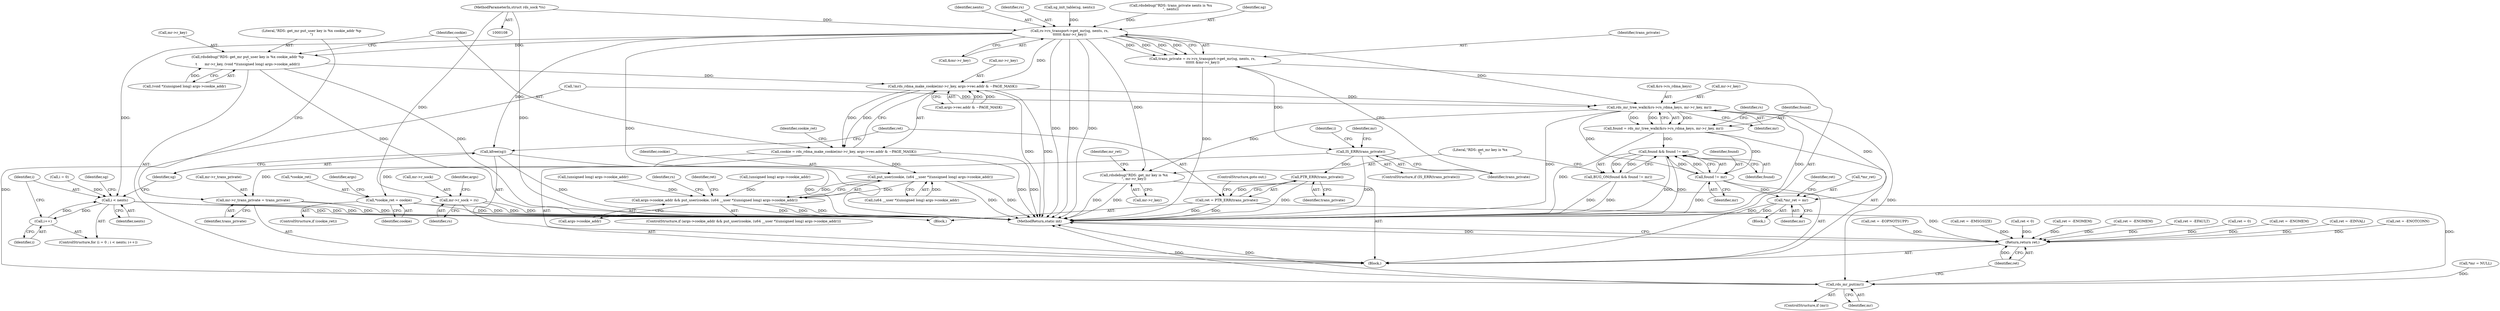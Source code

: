 digraph "0_linux_f3069c6d33f6ae63a1668737bc78aaaa51bff7ca@pointer" {
"1000109" [label="(MethodParameterIn,struct rds_sock *rs)"];
"1000254" [label="(Call,mr->r_sock = rs)"];
"1000358" [label="(Call,rs->rs_transport->get_mr(sg, nents, rs,\n\t\t\t\t\t\t &mr->r_key))"];
"1000356" [label="(Call,trans_private = rs->rs_transport->get_mr(sg, nents, rs,\n\t\t\t\t\t\t &mr->r_key))"];
"1000367" [label="(Call,IS_ERR(trans_private))"];
"1000389" [label="(Call,PTR_ERR(trans_private))"];
"1000387" [label="(Call,ret = PTR_ERR(trans_private))"];
"1000504" [label="(Return,return ret;)"];
"1000392" [label="(Call,mr->r_trans_private = trans_private)"];
"1000374" [label="(Call,i < nents)"];
"1000377" [label="(Call,i++)"];
"1000385" [label="(Call,kfree(sg))"];
"1000397" [label="(Call,rdsdebug(\"RDS: get_mr put_user key is %x cookie_addr %p\n\",\n\t       mr->r_key, (void *)(unsigned long) args->cookie_addr))"];
"1000411" [label="(Call,rds_rdma_make_cookie(mr->r_key, args->vec.addr & ~PAGE_MASK))"];
"1000409" [label="(Call,cookie = rds_rdma_make_cookie(mr->r_key, args->vec.addr & ~PAGE_MASK))"];
"1000424" [label="(Call,*cookie_ret = cookie)"];
"1000433" [label="(Call,put_user(cookie, (u64 __user *)(unsigned long) args->cookie_addr))"];
"1000429" [label="(Call,args->cookie_addr && put_user(cookie, (u64 __user *)(unsigned long) args->cookie_addr))"];
"1000456" [label="(Call,rds_mr_tree_walk(&rs->rs_rdma_keys, mr->r_key, mr))"];
"1000454" [label="(Call,found = rds_mr_tree_walk(&rs->rs_rdma_keys, mr->r_key, mr))"];
"1000472" [label="(Call,found && found != mr)"];
"1000471" [label="(Call,BUG_ON(found && found != mr))"];
"1000474" [label="(Call,found != mr)"];
"1000490" [label="(Call,*mr_ret = mr)"];
"1000502" [label="(Call,rds_mr_put(mr))"];
"1000477" [label="(Call,rdsdebug(\"RDS: get_mr key is %x\n\", mr->r_key))"];
"1000430" [label="(Call,args->cookie_addr)"];
"1000173" [label="(Call,ret = -EINVAL)"];
"1000433" [label="(Call,put_user(cookie, (u64 __user *)(unsigned long) args->cookie_addr))"];
"1000143" [label="(Call,ret = -ENOTCONN)"];
"1000383" [label="(Identifier,sg)"];
"1000505" [label="(Identifier,ret)"];
"1000156" [label="(Call,ret = -EOPNOTSUPP)"];
"1000366" [label="(ControlStructure,if (IS_ERR(trans_private)))"];
"1000404" [label="(Call,(unsigned long) args->cookie_addr)"];
"1000378" [label="(Identifier,i)"];
"1000431" [label="(Identifier,args)"];
"1000410" [label="(Identifier,cookie)"];
"1000457" [label="(Call,&rs->rs_rdma_keys)"];
"1000484" [label="(Block,)"];
"1000187" [label="(Call,ret = -EMSGSIZE)"];
"1000399" [label="(Call,mr->r_key)"];
"1000304" [label="(Call,ret < 0)"];
"1000461" [label="(Call,mr->r_key)"];
"1000371" [label="(Call,i = 0)"];
"1000491" [label="(Call,*mr_ret)"];
"1000393" [label="(Call,mr->r_trans_private)"];
"1000323" [label="(Call,ret = -ENOMEM)"];
"1000506" [label="(MethodReturn,static int)"];
"1000391" [label="(ControlStructure,goto out;)"];
"1000456" [label="(Call,rds_mr_tree_walk(&rs->rs_rdma_keys, mr->r_key, mr))"];
"1000427" [label="(Identifier,cookie)"];
"1000502" [label="(Call,rds_mr_put(mr))"];
"1000357" [label="(Identifier,trans_private)"];
"1000231" [label="(Call,ret = -ENOMEM)"];
"1000504" [label="(Return,return ret;)"];
"1000474" [label="(Call,found != mr)"];
"1000425" [label="(Call,*cookie_ret)"];
"1000468" [label="(Identifier,rs)"];
"1000367" [label="(Call,IS_ERR(trans_private))"];
"1000402" [label="(Call,(void *)(unsigned long) args->cookie_addr)"];
"1000394" [label="(Identifier,mr)"];
"1000415" [label="(Call,args->vec.addr & ~PAGE_MASK)"];
"1000500" [label="(ControlStructure,if (mr))"];
"1000455" [label="(Identifier,found)"];
"1000495" [label="(Identifier,ret)"];
"1000398" [label="(Literal,\"RDS: get_mr put_user key is %x cookie_addr %p\n\")"];
"1000396" [label="(Identifier,trans_private)"];
"1000437" [label="(Call,(unsigned long) args->cookie_addr)"];
"1000472" [label="(Call,found && found != mr)"];
"1000409" [label="(Call,cookie = rds_rdma_make_cookie(mr->r_key, args->vec.addr & ~PAGE_MASK))"];
"1000370" [label="(ControlStructure,for (i = 0 ; i < nents; i++))"];
"1000353" [label="(Call,rdsdebug(\"RDS: trans_private nents is %u\n\", nents))"];
"1000356" [label="(Call,trans_private = rs->rs_transport->get_mr(sg, nents, rs,\n\t\t\t\t\t\t &mr->r_key))"];
"1000362" [label="(Call,&mr->r_key)"];
"1000475" [label="(Identifier,found)"];
"1000451" [label="(Identifier,rs)"];
"1000423" [label="(Identifier,cookie_ret)"];
"1000478" [label="(Literal,\"RDS: get_mr key is %x\n\")"];
"1000374" [label="(Call,i < nents)"];
"1000377" [label="(Call,i++)"];
"1000262" [label="(Identifier,args)"];
"1000476" [label="(Identifier,mr)"];
"1000454" [label="(Call,found = rds_mr_tree_walk(&rs->rs_rdma_keys, mr->r_key, mr))"];
"1000376" [label="(Identifier,nents)"];
"1000434" [label="(Identifier,cookie)"];
"1000392" [label="(Call,mr->r_trans_private = trans_private)"];
"1000412" [label="(Call,mr->r_key)"];
"1000444" [label="(Identifier,ret)"];
"1000359" [label="(Identifier,sg)"];
"1000109" [label="(MethodParameterIn,struct rds_sock *rs)"];
"1000113" [label="(Block,)"];
"1000390" [label="(Identifier,trans_private)"];
"1000422" [label="(ControlStructure,if (cookie_ret))"];
"1000479" [label="(Call,mr->r_key)"];
"1000372" [label="(Identifier,i)"];
"1000483" [label="(Identifier,mr_ret)"];
"1000477" [label="(Call,rdsdebug(\"RDS: get_mr key is %x\n\", mr->r_key))"];
"1000388" [label="(Identifier,ret)"];
"1000503" [label="(Identifier,mr)"];
"1000429" [label="(Call,args->cookie_addr && put_user(cookie, (u64 __user *)(unsigned long) args->cookie_addr))"];
"1000471" [label="(Call,BUG_ON(found && found != mr))"];
"1000254" [label="(Call,mr->r_sock = rs)"];
"1000360" [label="(Identifier,nents)"];
"1000361" [label="(Identifier,rs)"];
"1000493" [label="(Identifier,mr)"];
"1000389" [label="(Call,PTR_ERR(trans_private))"];
"1000411" [label="(Call,rds_rdma_make_cookie(mr->r_key, args->vec.addr & ~PAGE_MASK))"];
"1000375" [label="(Identifier,i)"];
"1000369" [label="(Block,)"];
"1000443" [label="(Call,ret = -EFAULT)"];
"1000115" [label="(Call,*mr = NULL)"];
"1000368" [label="(Identifier,trans_private)"];
"1000255" [label="(Call,mr->r_sock)"];
"1000464" [label="(Identifier,mr)"];
"1000386" [label="(Identifier,sg)"];
"1000385" [label="(Call,kfree(sg))"];
"1000358" [label="(Call,rs->rs_transport->get_mr(sg, nents, rs,\n\t\t\t\t\t\t &mr->r_key))"];
"1000397" [label="(Call,rdsdebug(\"RDS: get_mr put_user key is %x cookie_addr %p\n\",\n\t       mr->r_key, (void *)(unsigned long) args->cookie_addr))"];
"1000490" [label="(Call,*mr_ret = mr)"];
"1000435" [label="(Call,(u64 __user *)(unsigned long) args->cookie_addr)"];
"1000473" [label="(Identifier,found)"];
"1000428" [label="(ControlStructure,if (args->cookie_addr && put_user(cookie, (u64 __user *)(unsigned long) args->cookie_addr)))"];
"1000228" [label="(Call,!mr)"];
"1000258" [label="(Identifier,rs)"];
"1000331" [label="(Call,sg_init_table(sg, nents))"];
"1000387" [label="(Call,ret = PTR_ERR(trans_private))"];
"1000424" [label="(Call,*cookie_ret = cookie)"];
"1000494" [label="(Call,ret = 0)"];
"1000216" [label="(Call,ret = -ENOMEM)"];
"1000109" -> "1000108"  [label="AST: "];
"1000109" -> "1000506"  [label="DDG: "];
"1000109" -> "1000254"  [label="DDG: "];
"1000109" -> "1000358"  [label="DDG: "];
"1000254" -> "1000113"  [label="AST: "];
"1000254" -> "1000258"  [label="CFG: "];
"1000255" -> "1000254"  [label="AST: "];
"1000258" -> "1000254"  [label="AST: "];
"1000262" -> "1000254"  [label="CFG: "];
"1000254" -> "1000506"  [label="DDG: "];
"1000254" -> "1000506"  [label="DDG: "];
"1000358" -> "1000356"  [label="AST: "];
"1000358" -> "1000362"  [label="CFG: "];
"1000359" -> "1000358"  [label="AST: "];
"1000360" -> "1000358"  [label="AST: "];
"1000361" -> "1000358"  [label="AST: "];
"1000362" -> "1000358"  [label="AST: "];
"1000356" -> "1000358"  [label="CFG: "];
"1000358" -> "1000506"  [label="DDG: "];
"1000358" -> "1000506"  [label="DDG: "];
"1000358" -> "1000506"  [label="DDG: "];
"1000358" -> "1000506"  [label="DDG: "];
"1000358" -> "1000356"  [label="DDG: "];
"1000358" -> "1000356"  [label="DDG: "];
"1000358" -> "1000356"  [label="DDG: "];
"1000358" -> "1000356"  [label="DDG: "];
"1000331" -> "1000358"  [label="DDG: "];
"1000353" -> "1000358"  [label="DDG: "];
"1000358" -> "1000374"  [label="DDG: "];
"1000358" -> "1000385"  [label="DDG: "];
"1000358" -> "1000397"  [label="DDG: "];
"1000358" -> "1000411"  [label="DDG: "];
"1000358" -> "1000456"  [label="DDG: "];
"1000358" -> "1000477"  [label="DDG: "];
"1000356" -> "1000113"  [label="AST: "];
"1000357" -> "1000356"  [label="AST: "];
"1000368" -> "1000356"  [label="CFG: "];
"1000356" -> "1000506"  [label="DDG: "];
"1000356" -> "1000367"  [label="DDG: "];
"1000367" -> "1000366"  [label="AST: "];
"1000367" -> "1000368"  [label="CFG: "];
"1000368" -> "1000367"  [label="AST: "];
"1000372" -> "1000367"  [label="CFG: "];
"1000394" -> "1000367"  [label="CFG: "];
"1000367" -> "1000506"  [label="DDG: "];
"1000367" -> "1000389"  [label="DDG: "];
"1000367" -> "1000392"  [label="DDG: "];
"1000389" -> "1000387"  [label="AST: "];
"1000389" -> "1000390"  [label="CFG: "];
"1000390" -> "1000389"  [label="AST: "];
"1000387" -> "1000389"  [label="CFG: "];
"1000389" -> "1000506"  [label="DDG: "];
"1000389" -> "1000387"  [label="DDG: "];
"1000387" -> "1000369"  [label="AST: "];
"1000388" -> "1000387"  [label="AST: "];
"1000391" -> "1000387"  [label="CFG: "];
"1000387" -> "1000506"  [label="DDG: "];
"1000387" -> "1000506"  [label="DDG: "];
"1000387" -> "1000504"  [label="DDG: "];
"1000504" -> "1000113"  [label="AST: "];
"1000504" -> "1000505"  [label="CFG: "];
"1000505" -> "1000504"  [label="AST: "];
"1000506" -> "1000504"  [label="CFG: "];
"1000504" -> "1000506"  [label="DDG: "];
"1000505" -> "1000504"  [label="DDG: "];
"1000187" -> "1000504"  [label="DDG: "];
"1000156" -> "1000504"  [label="DDG: "];
"1000216" -> "1000504"  [label="DDG: "];
"1000304" -> "1000504"  [label="DDG: "];
"1000143" -> "1000504"  [label="DDG: "];
"1000494" -> "1000504"  [label="DDG: "];
"1000323" -> "1000504"  [label="DDG: "];
"1000231" -> "1000504"  [label="DDG: "];
"1000173" -> "1000504"  [label="DDG: "];
"1000443" -> "1000504"  [label="DDG: "];
"1000392" -> "1000113"  [label="AST: "];
"1000392" -> "1000396"  [label="CFG: "];
"1000393" -> "1000392"  [label="AST: "];
"1000396" -> "1000392"  [label="AST: "];
"1000398" -> "1000392"  [label="CFG: "];
"1000392" -> "1000506"  [label="DDG: "];
"1000392" -> "1000506"  [label="DDG: "];
"1000374" -> "1000370"  [label="AST: "];
"1000374" -> "1000376"  [label="CFG: "];
"1000375" -> "1000374"  [label="AST: "];
"1000376" -> "1000374"  [label="AST: "];
"1000383" -> "1000374"  [label="CFG: "];
"1000386" -> "1000374"  [label="CFG: "];
"1000374" -> "1000506"  [label="DDG: "];
"1000374" -> "1000506"  [label="DDG: "];
"1000374" -> "1000506"  [label="DDG: "];
"1000377" -> "1000374"  [label="DDG: "];
"1000371" -> "1000374"  [label="DDG: "];
"1000374" -> "1000377"  [label="DDG: "];
"1000377" -> "1000370"  [label="AST: "];
"1000377" -> "1000378"  [label="CFG: "];
"1000378" -> "1000377"  [label="AST: "];
"1000375" -> "1000377"  [label="CFG: "];
"1000385" -> "1000369"  [label="AST: "];
"1000385" -> "1000386"  [label="CFG: "];
"1000386" -> "1000385"  [label="AST: "];
"1000388" -> "1000385"  [label="CFG: "];
"1000385" -> "1000506"  [label="DDG: "];
"1000385" -> "1000506"  [label="DDG: "];
"1000397" -> "1000113"  [label="AST: "];
"1000397" -> "1000402"  [label="CFG: "];
"1000398" -> "1000397"  [label="AST: "];
"1000399" -> "1000397"  [label="AST: "];
"1000402" -> "1000397"  [label="AST: "];
"1000410" -> "1000397"  [label="CFG: "];
"1000397" -> "1000506"  [label="DDG: "];
"1000397" -> "1000506"  [label="DDG: "];
"1000402" -> "1000397"  [label="DDG: "];
"1000397" -> "1000411"  [label="DDG: "];
"1000411" -> "1000409"  [label="AST: "];
"1000411" -> "1000415"  [label="CFG: "];
"1000412" -> "1000411"  [label="AST: "];
"1000415" -> "1000411"  [label="AST: "];
"1000409" -> "1000411"  [label="CFG: "];
"1000411" -> "1000506"  [label="DDG: "];
"1000411" -> "1000506"  [label="DDG: "];
"1000411" -> "1000409"  [label="DDG: "];
"1000411" -> "1000409"  [label="DDG: "];
"1000415" -> "1000411"  [label="DDG: "];
"1000415" -> "1000411"  [label="DDG: "];
"1000411" -> "1000456"  [label="DDG: "];
"1000409" -> "1000113"  [label="AST: "];
"1000410" -> "1000409"  [label="AST: "];
"1000423" -> "1000409"  [label="CFG: "];
"1000409" -> "1000506"  [label="DDG: "];
"1000409" -> "1000506"  [label="DDG: "];
"1000409" -> "1000424"  [label="DDG: "];
"1000409" -> "1000433"  [label="DDG: "];
"1000424" -> "1000422"  [label="AST: "];
"1000424" -> "1000427"  [label="CFG: "];
"1000425" -> "1000424"  [label="AST: "];
"1000427" -> "1000424"  [label="AST: "];
"1000431" -> "1000424"  [label="CFG: "];
"1000424" -> "1000506"  [label="DDG: "];
"1000424" -> "1000506"  [label="DDG: "];
"1000433" -> "1000429"  [label="AST: "];
"1000433" -> "1000435"  [label="CFG: "];
"1000434" -> "1000433"  [label="AST: "];
"1000435" -> "1000433"  [label="AST: "];
"1000429" -> "1000433"  [label="CFG: "];
"1000433" -> "1000506"  [label="DDG: "];
"1000433" -> "1000506"  [label="DDG: "];
"1000433" -> "1000429"  [label="DDG: "];
"1000433" -> "1000429"  [label="DDG: "];
"1000435" -> "1000433"  [label="DDG: "];
"1000429" -> "1000428"  [label="AST: "];
"1000429" -> "1000430"  [label="CFG: "];
"1000430" -> "1000429"  [label="AST: "];
"1000444" -> "1000429"  [label="CFG: "];
"1000451" -> "1000429"  [label="CFG: "];
"1000429" -> "1000506"  [label="DDG: "];
"1000429" -> "1000506"  [label="DDG: "];
"1000429" -> "1000506"  [label="DDG: "];
"1000404" -> "1000429"  [label="DDG: "];
"1000437" -> "1000429"  [label="DDG: "];
"1000456" -> "1000454"  [label="AST: "];
"1000456" -> "1000464"  [label="CFG: "];
"1000457" -> "1000456"  [label="AST: "];
"1000461" -> "1000456"  [label="AST: "];
"1000464" -> "1000456"  [label="AST: "];
"1000454" -> "1000456"  [label="CFG: "];
"1000456" -> "1000506"  [label="DDG: "];
"1000456" -> "1000506"  [label="DDG: "];
"1000456" -> "1000454"  [label="DDG: "];
"1000456" -> "1000454"  [label="DDG: "];
"1000456" -> "1000454"  [label="DDG: "];
"1000228" -> "1000456"  [label="DDG: "];
"1000456" -> "1000474"  [label="DDG: "];
"1000456" -> "1000477"  [label="DDG: "];
"1000456" -> "1000490"  [label="DDG: "];
"1000456" -> "1000502"  [label="DDG: "];
"1000454" -> "1000113"  [label="AST: "];
"1000455" -> "1000454"  [label="AST: "];
"1000468" -> "1000454"  [label="CFG: "];
"1000454" -> "1000506"  [label="DDG: "];
"1000454" -> "1000472"  [label="DDG: "];
"1000454" -> "1000474"  [label="DDG: "];
"1000472" -> "1000471"  [label="AST: "];
"1000472" -> "1000473"  [label="CFG: "];
"1000472" -> "1000474"  [label="CFG: "];
"1000473" -> "1000472"  [label="AST: "];
"1000474" -> "1000472"  [label="AST: "];
"1000471" -> "1000472"  [label="CFG: "];
"1000472" -> "1000506"  [label="DDG: "];
"1000472" -> "1000506"  [label="DDG: "];
"1000472" -> "1000471"  [label="DDG: "];
"1000472" -> "1000471"  [label="DDG: "];
"1000474" -> "1000472"  [label="DDG: "];
"1000474" -> "1000472"  [label="DDG: "];
"1000471" -> "1000113"  [label="AST: "];
"1000478" -> "1000471"  [label="CFG: "];
"1000471" -> "1000506"  [label="DDG: "];
"1000471" -> "1000506"  [label="DDG: "];
"1000474" -> "1000476"  [label="CFG: "];
"1000475" -> "1000474"  [label="AST: "];
"1000476" -> "1000474"  [label="AST: "];
"1000474" -> "1000506"  [label="DDG: "];
"1000474" -> "1000490"  [label="DDG: "];
"1000474" -> "1000502"  [label="DDG: "];
"1000490" -> "1000484"  [label="AST: "];
"1000490" -> "1000493"  [label="CFG: "];
"1000491" -> "1000490"  [label="AST: "];
"1000493" -> "1000490"  [label="AST: "];
"1000495" -> "1000490"  [label="CFG: "];
"1000490" -> "1000506"  [label="DDG: "];
"1000490" -> "1000506"  [label="DDG: "];
"1000502" -> "1000500"  [label="AST: "];
"1000502" -> "1000503"  [label="CFG: "];
"1000503" -> "1000502"  [label="AST: "];
"1000505" -> "1000502"  [label="CFG: "];
"1000502" -> "1000506"  [label="DDG: "];
"1000502" -> "1000506"  [label="DDG: "];
"1000115" -> "1000502"  [label="DDG: "];
"1000228" -> "1000502"  [label="DDG: "];
"1000477" -> "1000113"  [label="AST: "];
"1000477" -> "1000479"  [label="CFG: "];
"1000478" -> "1000477"  [label="AST: "];
"1000479" -> "1000477"  [label="AST: "];
"1000483" -> "1000477"  [label="CFG: "];
"1000477" -> "1000506"  [label="DDG: "];
"1000477" -> "1000506"  [label="DDG: "];
}
